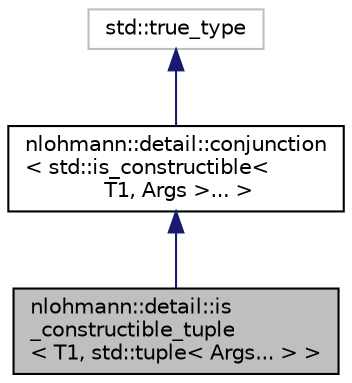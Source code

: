 digraph "nlohmann::detail::is_constructible_tuple&lt; T1, std::tuple&lt; Args... &gt; &gt;"
{
 // LATEX_PDF_SIZE
  edge [fontname="Helvetica",fontsize="10",labelfontname="Helvetica",labelfontsize="10"];
  node [fontname="Helvetica",fontsize="10",shape=record];
  Node1 [label="nlohmann::detail::is\l_constructible_tuple\l\< T1, std::tuple\< Args... \> \>",height=0.2,width=0.4,color="black", fillcolor="grey75", style="filled", fontcolor="black",tooltip=" "];
  Node2 -> Node1 [dir="back",color="midnightblue",fontsize="10",style="solid"];
  Node2 [label="nlohmann::detail::conjunction\l\< std::is_constructible\<\l T1, Args \>... \>",height=0.2,width=0.4,color="black", fillcolor="white", style="filled",URL="$structnlohmann_1_1detail_1_1conjunction.html",tooltip=" "];
  Node3 -> Node2 [dir="back",color="midnightblue",fontsize="10",style="solid"];
  Node3 [label="std::true_type",height=0.2,width=0.4,color="grey75", fillcolor="white", style="filled",tooltip=" "];
}
